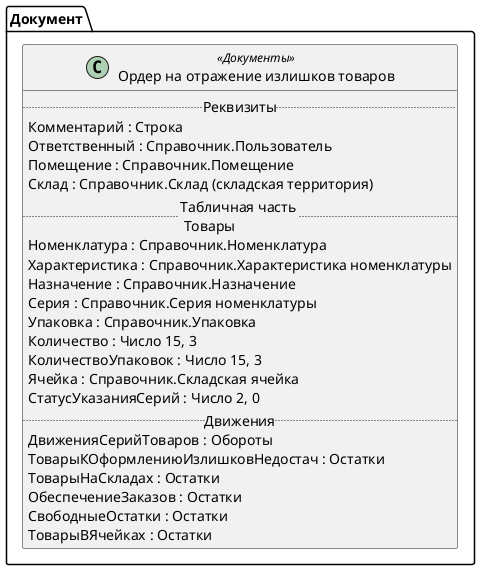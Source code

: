﻿@startuml ОрдерНаОтражениеИзлишковТоваров
'!include templates.wsd
'..\include templates.wsd
class Документ.ОрдерНаОтражениеИзлишковТоваров as "Ордер на отражение излишков товаров" <<Документы>>
{
..Реквизиты..
Комментарий : Строка
Ответственный : Справочник.Пользователь
Помещение : Справочник.Помещение
Склад : Справочник.Склад (складская территория)
..Табличная часть \n Товары..
Номенклатура : Справочник.Номенклатура
Характеристика : Справочник.Характеристика номенклатуры
Назначение : Справочник.Назначение
Серия : Справочник.Серия номенклатуры
Упаковка : Справочник.Упаковка
Количество : Число 15, 3
КоличествоУпаковок : Число 15, 3
Ячейка : Справочник.Складская ячейка
СтатусУказанияСерий : Число 2, 0
..Движения..
ДвиженияСерийТоваров : Обороты
ТоварыКОформлениюИзлишковНедостач : Остатки
ТоварыНаСкладах : Остатки
ОбеспечениеЗаказов : Остатки
СвободныеОстатки : Остатки
ТоварыВЯчейках : Остатки
}
@enduml
